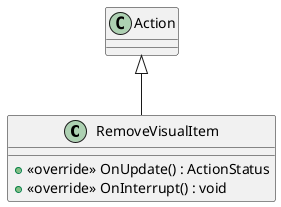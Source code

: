 @startuml
class RemoveVisualItem {
    + <<override>> OnUpdate() : ActionStatus
    + <<override>> OnInterrupt() : void
}
Action <|-- RemoveVisualItem
@enduml
